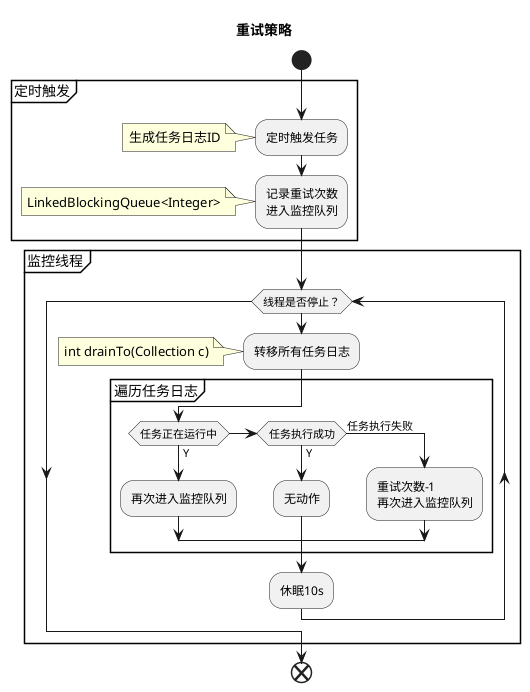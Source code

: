 @startuml
title 重试策略

start
partition 定时触发 {
    :定时触发任务;
    note left
        生成任务日志ID
    end note
    :记录重试次数\n进入监控队列;
    note left
        LinkedBlockingQueue<Integer>
    end note
}

partition 监控线程 {
    while (线程是否停止？)
        :转移所有任务日志;
        note left
            int drainTo(Collection c)
        end note
        partition 遍历任务日志 {
            if (任务正在运行中) then (Y)
              :再次进入监控队列;
            elseif (任务执行成功) then (Y)
              :无动作;
            else (任务执行失败)
              :重试次数-1\n再次进入监控队列;
            endif
        }
        :休眠10s;
    endwhile;
}

end
@enduml